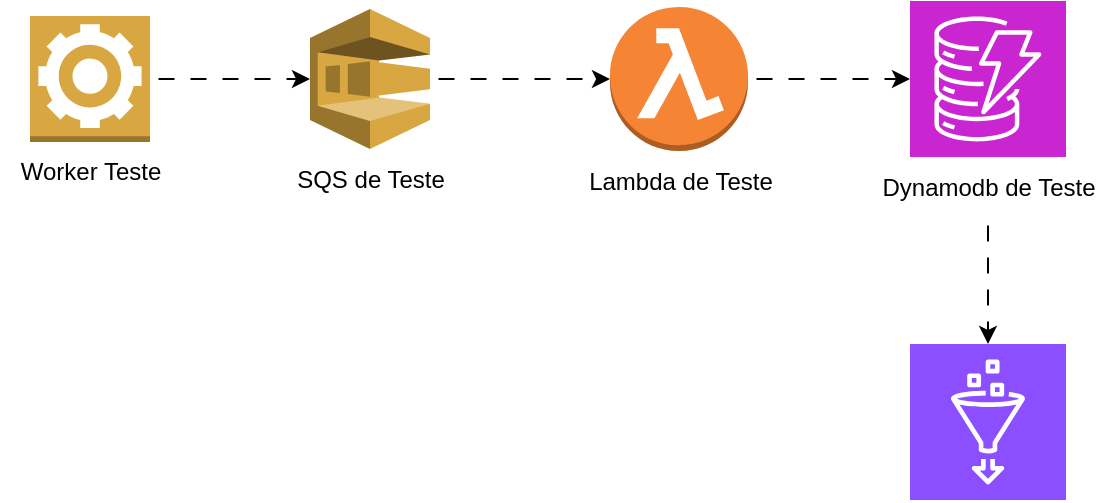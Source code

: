 <mxfile version="27.0.3">
  <diagram name="Página-1" id="sttxmv1DFY3eFKYv6gdY">
    <mxGraphModel dx="1226" dy="661" grid="0" gridSize="10" guides="1" tooltips="1" connect="1" arrows="1" fold="1" page="0" pageScale="1" pageWidth="827" pageHeight="1169" math="0" shadow="0">
      <root>
        <mxCell id="0" />
        <mxCell id="1" parent="0" />
        <mxCell id="KbxPCulnO4XP9oTQGvih-3" value="" style="edgeStyle=orthogonalEdgeStyle;rounded=0;orthogonalLoop=1;jettySize=auto;html=1;flowAnimation=1;" parent="1" source="dboOSzWNXXJFiAMlB2Mf-1" target="KbxPCulnO4XP9oTQGvih-2" edge="1">
          <mxGeometry relative="1" as="geometry" />
        </mxCell>
        <mxCell id="dboOSzWNXXJFiAMlB2Mf-1" value="" style="outlineConnect=0;dashed=0;verticalLabelPosition=bottom;verticalAlign=top;align=center;html=1;shape=mxgraph.aws3.worker;fillColor=#D9A741;gradientColor=none;" parent="1" vertex="1">
          <mxGeometry x="160" y="190" width="60" height="63" as="geometry" />
        </mxCell>
        <mxCell id="dboOSzWNXXJFiAMlB2Mf-2" value="Worker Teste" style="text;html=1;align=center;verticalAlign=middle;resizable=0;points=[];autosize=1;strokeColor=none;fillColor=none;" parent="1" vertex="1">
          <mxGeometry x="145" y="253" width="90" height="30" as="geometry" />
        </mxCell>
        <mxCell id="KbxPCulnO4XP9oTQGvih-7" value="" style="edgeStyle=orthogonalEdgeStyle;rounded=0;orthogonalLoop=1;jettySize=auto;html=1;flowAnimation=1;" parent="1" source="KbxPCulnO4XP9oTQGvih-2" target="KbxPCulnO4XP9oTQGvih-6" edge="1">
          <mxGeometry relative="1" as="geometry" />
        </mxCell>
        <mxCell id="KbxPCulnO4XP9oTQGvih-2" value="" style="outlineConnect=0;dashed=0;verticalLabelPosition=bottom;verticalAlign=top;align=center;html=1;shape=mxgraph.aws3.sqs;fillColor=#D9A741;gradientColor=none;" parent="1" vertex="1">
          <mxGeometry x="300" y="186.5" width="60" height="70" as="geometry" />
        </mxCell>
        <mxCell id="KbxPCulnO4XP9oTQGvih-4" value="SQS de Teste" style="text;html=1;align=center;verticalAlign=middle;resizable=0;points=[];autosize=1;strokeColor=none;fillColor=none;" parent="1" vertex="1">
          <mxGeometry x="280" y="256.5" width="100" height="30" as="geometry" />
        </mxCell>
        <mxCell id="KbxPCulnO4XP9oTQGvih-10" value="" style="edgeStyle=orthogonalEdgeStyle;rounded=0;orthogonalLoop=1;jettySize=auto;html=1;flowAnimation=1;" parent="1" source="KbxPCulnO4XP9oTQGvih-6" target="KbxPCulnO4XP9oTQGvih-9" edge="1">
          <mxGeometry relative="1" as="geometry" />
        </mxCell>
        <mxCell id="KbxPCulnO4XP9oTQGvih-6" value="" style="outlineConnect=0;dashed=0;verticalLabelPosition=bottom;verticalAlign=top;align=center;html=1;shape=mxgraph.aws3.lambda_function;fillColor=#F58534;gradientColor=none;" parent="1" vertex="1">
          <mxGeometry x="450" y="185.5" width="69" height="72" as="geometry" />
        </mxCell>
        <mxCell id="KbxPCulnO4XP9oTQGvih-8" value="Lambda de Teste" style="text;html=1;align=center;verticalAlign=middle;resizable=0;points=[];autosize=1;strokeColor=none;fillColor=none;" parent="1" vertex="1">
          <mxGeometry x="424.5" y="257.5" width="120" height="30" as="geometry" />
        </mxCell>
        <mxCell id="KbxPCulnO4XP9oTQGvih-9" value="" style="sketch=0;points=[[0,0,0],[0.25,0,0],[0.5,0,0],[0.75,0,0],[1,0,0],[0,1,0],[0.25,1,0],[0.5,1,0],[0.75,1,0],[1,1,0],[0,0.25,0],[0,0.5,0],[0,0.75,0],[1,0.25,0],[1,0.5,0],[1,0.75,0]];outlineConnect=0;fontColor=#232F3E;fillColor=#C925D1;strokeColor=#ffffff;dashed=0;verticalLabelPosition=bottom;verticalAlign=top;align=center;html=1;fontSize=12;fontStyle=0;aspect=fixed;shape=mxgraph.aws4.resourceIcon;resIcon=mxgraph.aws4.dynamodb;" parent="1" vertex="1">
          <mxGeometry x="600" y="182.5" width="78" height="78" as="geometry" />
        </mxCell>
        <mxCell id="idh37D6yMc2mEr5DEm8V-2" value="" style="edgeStyle=orthogonalEdgeStyle;rounded=0;orthogonalLoop=1;jettySize=auto;html=1;flowAnimation=1;" edge="1" parent="1" source="KbxPCulnO4XP9oTQGvih-11" target="idh37D6yMc2mEr5DEm8V-1">
          <mxGeometry relative="1" as="geometry" />
        </mxCell>
        <mxCell id="KbxPCulnO4XP9oTQGvih-11" value="Dynamodb de Teste" style="text;html=1;align=center;verticalAlign=middle;resizable=0;points=[];autosize=1;strokeColor=none;fillColor=none;" parent="1" vertex="1">
          <mxGeometry x="574" y="260.5" width="130" height="30" as="geometry" />
        </mxCell>
        <mxCell id="idh37D6yMc2mEr5DEm8V-1" value="" style="points=[[0,0,0],[0.25,0,0],[0.5,0,0],[0.75,0,0],[1,0,0],[0,1,0],[0.25,1,0],[0.5,1,0],[0.75,1,0],[1,1,0],[0,0.25,0],[0,0.5,0],[0,0.75,0],[1,0.25,0],[1,0.5,0],[1,0.75,0]];outlineConnect=0;fontColor=#232F3E;fillColor=#8C4FFF;strokeColor=#ffffff;dashed=0;verticalLabelPosition=bottom;verticalAlign=top;align=center;html=1;fontSize=12;fontStyle=0;aspect=fixed;shape=mxgraph.aws4.resourceIcon;resIcon=mxgraph.aws4.glue;shadow=0;" vertex="1" parent="1">
          <mxGeometry x="600" y="354" width="78" height="78" as="geometry" />
        </mxCell>
      </root>
    </mxGraphModel>
  </diagram>
</mxfile>

